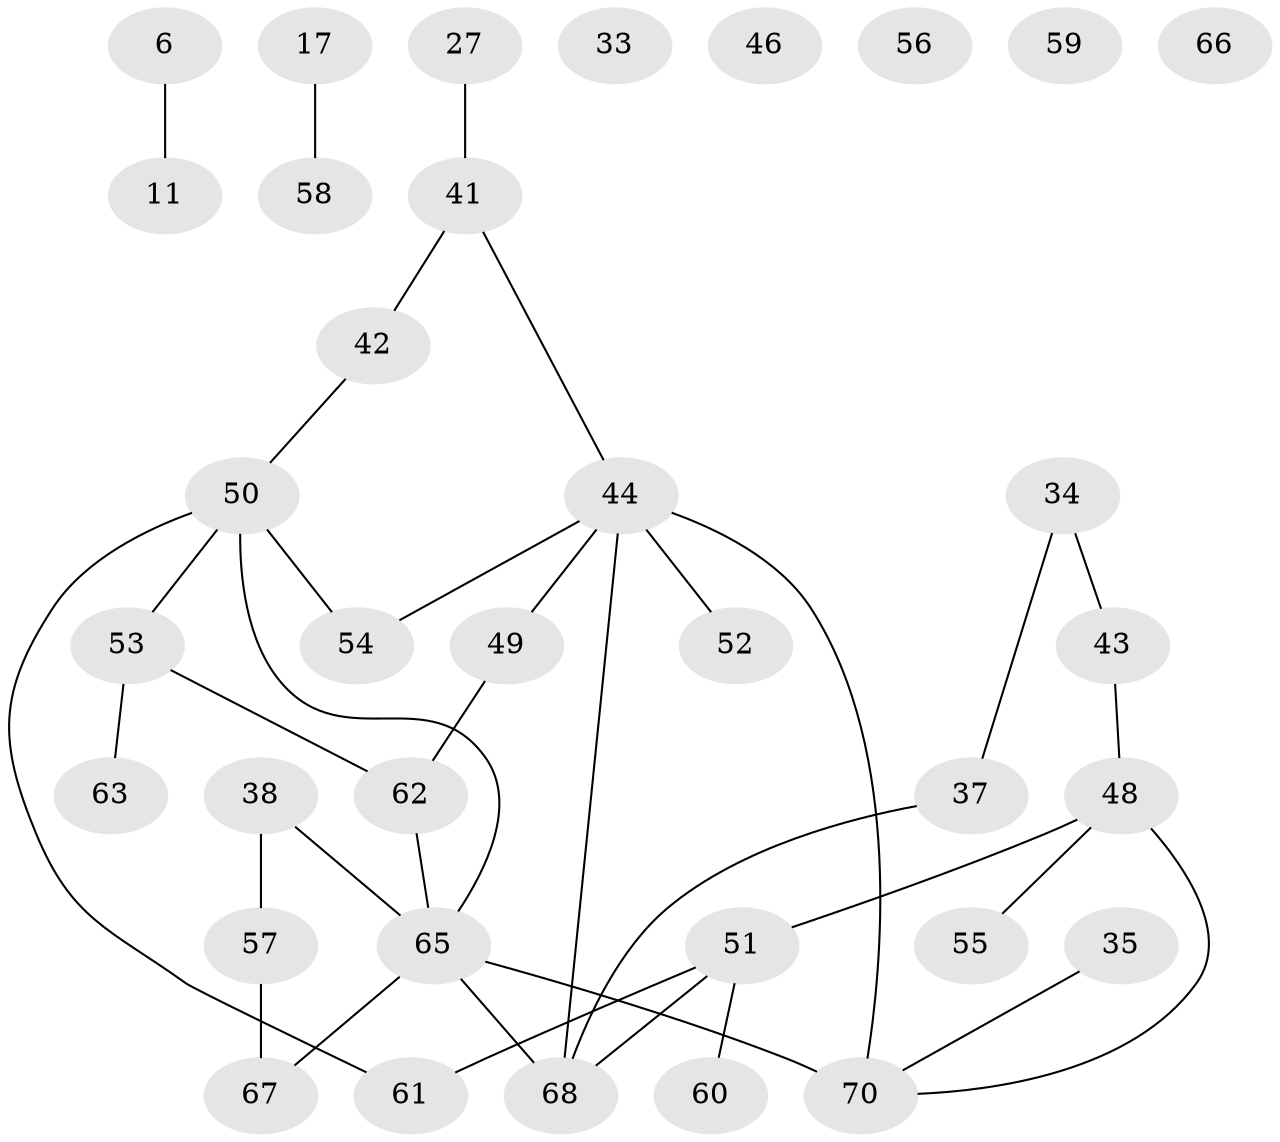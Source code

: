 // original degree distribution, {1: 0.2714285714285714, 2: 0.24285714285714285, 3: 0.3142857142857143, 4: 0.08571428571428572, 0: 0.07142857142857142, 5: 0.014285714285714285}
// Generated by graph-tools (version 1.1) at 2025/39/03/09/25 04:39:39]
// undirected, 35 vertices, 36 edges
graph export_dot {
graph [start="1"]
  node [color=gray90,style=filled];
  6;
  11;
  17;
  27;
  33;
  34 [super="+9"];
  35;
  37 [super="+25"];
  38;
  41 [super="+19"];
  42;
  43 [super="+32"];
  44 [super="+14+36+24+23"];
  46;
  48 [super="+28"];
  49 [super="+10"];
  50 [super="+16+47"];
  51 [super="+45"];
  52;
  53 [super="+39"];
  54;
  55;
  56;
  57;
  58;
  59;
  60;
  61 [super="+4"];
  62 [super="+40"];
  63;
  65 [super="+13+12+64"];
  66;
  67;
  68;
  70 [super="+69"];
  6 -- 11;
  17 -- 58;
  27 -- 41 [weight=2];
  34 -- 37;
  34 -- 43;
  35 -- 70;
  37 -- 68;
  38 -- 57;
  38 -- 65;
  41 -- 42;
  41 -- 44;
  42 -- 50;
  43 -- 48;
  44 -- 52;
  44 -- 54;
  44 -- 49;
  44 -- 68;
  44 -- 70 [weight=2];
  48 -- 70;
  48 -- 55;
  48 -- 51;
  49 -- 62;
  50 -- 54;
  50 -- 53;
  50 -- 65;
  50 -- 61;
  51 -- 68;
  51 -- 60;
  51 -- 61;
  53 -- 62;
  53 -- 63;
  57 -- 67;
  62 -- 65;
  65 -- 68;
  65 -- 67;
  65 -- 70 [weight=2];
}
